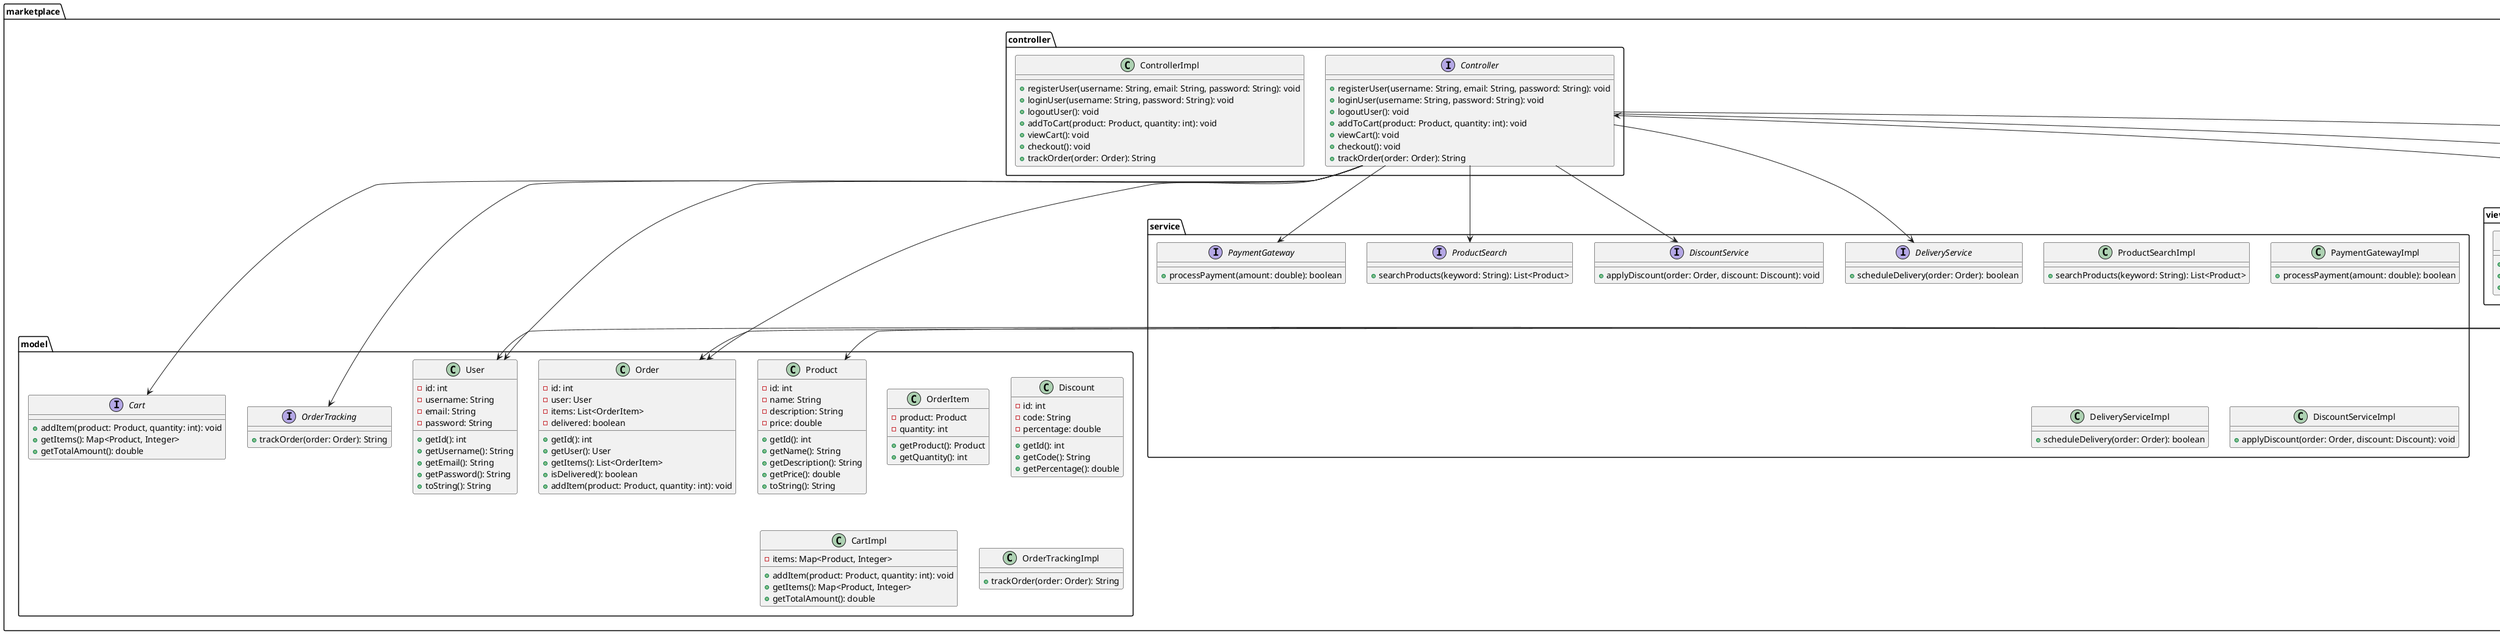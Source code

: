 @startuml UMLdiagram

package marketplace.model {
class User {
- id: int
- username: String
- email: String
- password: String
+ getId(): int
+ getUsername(): String
+ getEmail(): String
+ getPassword(): String
+ toString(): String
}
class Product {
- id: int
- name: String
- description: String
- price: double
+ getId(): int
+ getName(): String
+ getDescription(): String
+ getPrice(): double
+ toString(): String
}
class Order {
- id: int
- user: User
- items: List<OrderItem>
- delivered: boolean
+ getId(): int
+ getUser(): User
+ getItems(): List<OrderItem>
+ isDelivered(): boolean
+ addItem(product: Product, quantity: int): void
}
class OrderItem {
- product: Product
- quantity: int
+ getProduct(): Product
+ getQuantity(): int
}
class Discount {
- id: int
- code: String
- percentage: double
+ getId(): int
+ getCode(): String
+ getPercentage(): double
}
interface Cart {
+ addItem(product: Product, quantity: int): void
+ getItems(): Map<Product, Integer>
+ getTotalAmount(): double
}
class CartImpl {
- items: Map<Product, Integer>
+ addItem(product: Product, quantity: int): void
+ getItems(): Map<Product, Integer>
+ getTotalAmount(): double
}
interface OrderTracking {
+ trackOrder(order: Order): String
}
class OrderTrackingImpl {
+ trackOrder(order: Order): String
}
}

package marketplace.service {
interface ProductSearch {
+ searchProducts(keyword: String): List<Product>
}
class ProductSearchImpl {
+ searchProducts(keyword: String): List<Product>
}
interface PaymentGateway {
+ processPayment(amount: double): boolean
}
class PaymentGatewayImpl {
+ processPayment(amount: double): boolean
}
interface DeliveryService {
+ scheduleDelivery(order: Order): boolean
}
class DeliveryServiceImpl {
+ scheduleDelivery(order: Order): boolean
}
interface DiscountService {
+ applyDiscount(order: Order, discount: Discount): void
}
class DiscountServiceImpl {
+ applyDiscount(order: Order, discount: Discount): void
}
}

package marketplace.controller {
interface Controller {
+ registerUser(username: String, email: String, password: String): void
+ loginUser(username: String, password: String): void
+ logoutUser(): void
+ addToCart(product: Product, quantity: int): void
+ viewCart(): void
+ checkout(): void
+ trackOrder(order: Order): String
}
class ControllerImpl {
+ registerUser(username: String, email: String, password: String): void
+ loginUser(username: String, password: String): void
+ logoutUser(): void
+ addToCart(product: Product, quantity: int): void
+ viewCart(): void
+ checkout(): void
+ trackOrder(order: Order): String
}
}

package marketplace.view {
interface View {
+ displayMessage(message: String): void
+ displayErrorMessage(errorMessage: String): void
+ displayOrderConfirmation(order: Order): void
}
class ConsoleView {
+ displayMessage(message: String): void
+ displayErrorMessage(errorMessage: String): void
+ displayOrderConfirmation(order: Order): void
}
class WebView {
+ displayMessage(message: String): void
+ displayErrorMessage(errorMessage: String): void
+ displayOrderConfirmation(order: Order): void
}
}

package marketplace.database {
interface Database {
+ saveUser(user: User): void
+ getUserByUsername(username: String): User
+ saveProduct(product: Product): void
+ getProducts(): List<Product>
+ saveOrder(order: Order): void
+ getOrdersByUser(user: User): List<Order>
}
class DatabaseImpl {
+ saveUser(user: User): void
+ getUserByUsername(username: String): User
+ saveProduct(product: Product): void
+ getProducts(): List<Product>
+ saveOrder(order: Order): void
+ getOrdersByUser(user: User): List<Order>
}
}

ConsoleView --> Controller
Controller --> ProductSearch
Controller --> PaymentGateway
Controller --> DeliveryService
Controller --> DiscountService
Controller --> OrderTracking
Controller --> Database
Controller --> View
Controller --> User
Controller --> Order
Controller --> Cart
Database --> User
Database --> Product
Database --> Order

@enduml